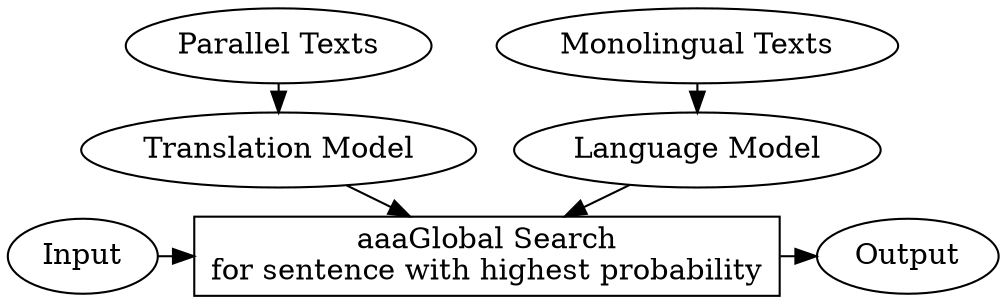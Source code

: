digraph G  {
ranksep=0.2;
input [ label="Input" ];
output [ label="Output" ];
parallel [ label="Parallel Texts" ];
monolingual [ label="Monolingual Texts" ];
tm [ label="Translation Model" ];
lm [ label="Language Model" ];
search [shape=box label="aaaGlobal Search\nfor sentence with highest probability"];

input -> search -> output;
parallel -> tm -> search;
monolingual -> lm -> search;

{ rank=same;  input; search; output }
}
